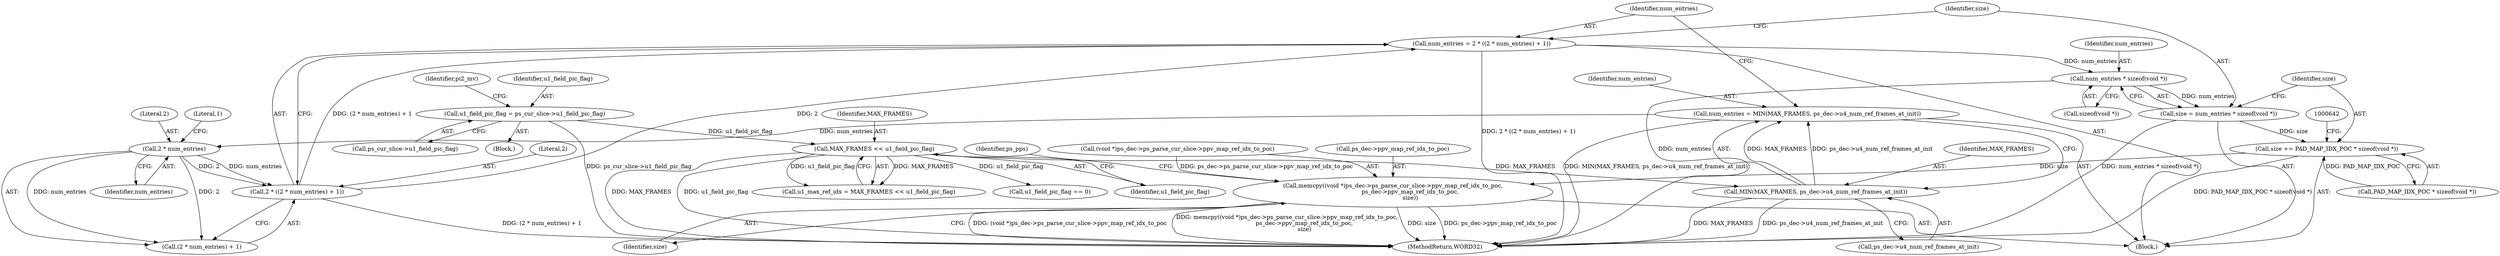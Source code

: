 digraph "0_Android_943323f1d9d3dd5c2634deb26cbe72343ca6b3db_2@API" {
"1000630" [label="(Call,num_entries * sizeof(void *))"];
"1000619" [label="(Call,num_entries = 2 * ((2 * num_entries) + 1))"];
"1000621" [label="(Call,2 * ((2 * num_entries) + 1))"];
"1000624" [label="(Call,2 * num_entries)"];
"1000612" [label="(Call,num_entries = MIN(MAX_FRAMES, ps_dec->u4_num_ref_frames_at_init))"];
"1000614" [label="(Call,MIN(MAX_FRAMES, ps_dec->u4_num_ref_frames_at_init))"];
"1000269" [label="(Call,MAX_FRAMES << u1_field_pic_flag)"];
"1000162" [label="(Call,u1_field_pic_flag = ps_cur_slice->u1_field_pic_flag)"];
"1000628" [label="(Call,size = num_entries * sizeof(void *))"];
"1000634" [label="(Call,size += PAD_MAP_IDX_POC * sizeof(void *))"];
"1000640" [label="(Call,memcpy((void *)ps_dec->ps_parse_cur_slice->ppv_map_ref_idx_to_poc,\n                   ps_dec->ppv_map_ref_idx_to_poc,\n                   size))"];
"1000625" [label="(Literal,2)"];
"1000609" [label="(Block,)"];
"1000628" [label="(Call,size = num_entries * sizeof(void *))"];
"1000620" [label="(Identifier,num_entries)"];
"1000267" [label="(Call,u1_max_ref_idx = MAX_FRAMES << u1_field_pic_flag)"];
"1000162" [label="(Call,u1_field_pic_flag = ps_cur_slice->u1_field_pic_flag)"];
"1000634" [label="(Call,size += PAD_MAP_IDX_POC * sizeof(void *))"];
"1000651" [label="(Identifier,size)"];
"1000626" [label="(Identifier,num_entries)"];
"1000174" [label="(Identifier,pi2_mv)"];
"1000654" [label="(Identifier,ps_pps)"];
"1000269" [label="(Call,MAX_FRAMES << u1_field_pic_flag)"];
"1000616" [label="(Call,ps_dec->u4_num_ref_frames_at_init)"];
"1000622" [label="(Literal,2)"];
"1001025" [label="(MethodReturn,WORD32)"];
"1000163" [label="(Identifier,u1_field_pic_flag)"];
"1000627" [label="(Literal,1)"];
"1000270" [label="(Identifier,MAX_FRAMES)"];
"1000635" [label="(Identifier,size)"];
"1000271" [label="(Identifier,u1_field_pic_flag)"];
"1000164" [label="(Call,ps_cur_slice->u1_field_pic_flag)"];
"1000648" [label="(Call,ps_dec->ppv_map_ref_idx_to_poc)"];
"1000629" [label="(Identifier,size)"];
"1000614" [label="(Call,MIN(MAX_FRAMES, ps_dec->u4_num_ref_frames_at_init))"];
"1000707" [label="(Call,u1_field_pic_flag == 0)"];
"1000615" [label="(Identifier,MAX_FRAMES)"];
"1000623" [label="(Call,(2 * num_entries) + 1)"];
"1000624" [label="(Call,2 * num_entries)"];
"1000632" [label="(Call,sizeof(void *))"];
"1000641" [label="(Call,(void *)ps_dec->ps_parse_cur_slice->ppv_map_ref_idx_to_poc)"];
"1000121" [label="(Block,)"];
"1000619" [label="(Call,num_entries = 2 * ((2 * num_entries) + 1))"];
"1000636" [label="(Call,PAD_MAP_IDX_POC * sizeof(void *))"];
"1000630" [label="(Call,num_entries * sizeof(void *))"];
"1000640" [label="(Call,memcpy((void *)ps_dec->ps_parse_cur_slice->ppv_map_ref_idx_to_poc,\n                   ps_dec->ppv_map_ref_idx_to_poc,\n                   size))"];
"1000613" [label="(Identifier,num_entries)"];
"1000612" [label="(Call,num_entries = MIN(MAX_FRAMES, ps_dec->u4_num_ref_frames_at_init))"];
"1000621" [label="(Call,2 * ((2 * num_entries) + 1))"];
"1000631" [label="(Identifier,num_entries)"];
"1000630" -> "1000628"  [label="AST: "];
"1000630" -> "1000632"  [label="CFG: "];
"1000631" -> "1000630"  [label="AST: "];
"1000632" -> "1000630"  [label="AST: "];
"1000628" -> "1000630"  [label="CFG: "];
"1000630" -> "1001025"  [label="DDG: num_entries"];
"1000630" -> "1000628"  [label="DDG: num_entries"];
"1000619" -> "1000630"  [label="DDG: num_entries"];
"1000619" -> "1000609"  [label="AST: "];
"1000619" -> "1000621"  [label="CFG: "];
"1000620" -> "1000619"  [label="AST: "];
"1000621" -> "1000619"  [label="AST: "];
"1000629" -> "1000619"  [label="CFG: "];
"1000619" -> "1001025"  [label="DDG: 2 * ((2 * num_entries) + 1)"];
"1000621" -> "1000619"  [label="DDG: 2"];
"1000621" -> "1000619"  [label="DDG: (2 * num_entries) + 1"];
"1000621" -> "1000623"  [label="CFG: "];
"1000622" -> "1000621"  [label="AST: "];
"1000623" -> "1000621"  [label="AST: "];
"1000621" -> "1001025"  [label="DDG: (2 * num_entries) + 1"];
"1000624" -> "1000621"  [label="DDG: 2"];
"1000624" -> "1000621"  [label="DDG: num_entries"];
"1000624" -> "1000623"  [label="AST: "];
"1000624" -> "1000626"  [label="CFG: "];
"1000625" -> "1000624"  [label="AST: "];
"1000626" -> "1000624"  [label="AST: "];
"1000627" -> "1000624"  [label="CFG: "];
"1000624" -> "1000623"  [label="DDG: 2"];
"1000624" -> "1000623"  [label="DDG: num_entries"];
"1000612" -> "1000624"  [label="DDG: num_entries"];
"1000612" -> "1000609"  [label="AST: "];
"1000612" -> "1000614"  [label="CFG: "];
"1000613" -> "1000612"  [label="AST: "];
"1000614" -> "1000612"  [label="AST: "];
"1000620" -> "1000612"  [label="CFG: "];
"1000612" -> "1001025"  [label="DDG: MIN(MAX_FRAMES, ps_dec->u4_num_ref_frames_at_init)"];
"1000614" -> "1000612"  [label="DDG: MAX_FRAMES"];
"1000614" -> "1000612"  [label="DDG: ps_dec->u4_num_ref_frames_at_init"];
"1000614" -> "1000616"  [label="CFG: "];
"1000615" -> "1000614"  [label="AST: "];
"1000616" -> "1000614"  [label="AST: "];
"1000614" -> "1001025"  [label="DDG: ps_dec->u4_num_ref_frames_at_init"];
"1000614" -> "1001025"  [label="DDG: MAX_FRAMES"];
"1000269" -> "1000614"  [label="DDG: MAX_FRAMES"];
"1000269" -> "1000267"  [label="AST: "];
"1000269" -> "1000271"  [label="CFG: "];
"1000270" -> "1000269"  [label="AST: "];
"1000271" -> "1000269"  [label="AST: "];
"1000267" -> "1000269"  [label="CFG: "];
"1000269" -> "1001025"  [label="DDG: MAX_FRAMES"];
"1000269" -> "1001025"  [label="DDG: u1_field_pic_flag"];
"1000269" -> "1000267"  [label="DDG: MAX_FRAMES"];
"1000269" -> "1000267"  [label="DDG: u1_field_pic_flag"];
"1000162" -> "1000269"  [label="DDG: u1_field_pic_flag"];
"1000269" -> "1000707"  [label="DDG: u1_field_pic_flag"];
"1000162" -> "1000121"  [label="AST: "];
"1000162" -> "1000164"  [label="CFG: "];
"1000163" -> "1000162"  [label="AST: "];
"1000164" -> "1000162"  [label="AST: "];
"1000174" -> "1000162"  [label="CFG: "];
"1000162" -> "1001025"  [label="DDG: ps_cur_slice->u1_field_pic_flag"];
"1000628" -> "1000609"  [label="AST: "];
"1000629" -> "1000628"  [label="AST: "];
"1000635" -> "1000628"  [label="CFG: "];
"1000628" -> "1001025"  [label="DDG: num_entries * sizeof(void *)"];
"1000628" -> "1000634"  [label="DDG: size"];
"1000634" -> "1000609"  [label="AST: "];
"1000634" -> "1000636"  [label="CFG: "];
"1000635" -> "1000634"  [label="AST: "];
"1000636" -> "1000634"  [label="AST: "];
"1000642" -> "1000634"  [label="CFG: "];
"1000634" -> "1001025"  [label="DDG: PAD_MAP_IDX_POC * sizeof(void *)"];
"1000636" -> "1000634"  [label="DDG: PAD_MAP_IDX_POC"];
"1000634" -> "1000640"  [label="DDG: size"];
"1000640" -> "1000609"  [label="AST: "];
"1000640" -> "1000651"  [label="CFG: "];
"1000641" -> "1000640"  [label="AST: "];
"1000648" -> "1000640"  [label="AST: "];
"1000651" -> "1000640"  [label="AST: "];
"1000654" -> "1000640"  [label="CFG: "];
"1000640" -> "1001025"  [label="DDG: (void *)ps_dec->ps_parse_cur_slice->ppv_map_ref_idx_to_poc"];
"1000640" -> "1001025"  [label="DDG: memcpy((void *)ps_dec->ps_parse_cur_slice->ppv_map_ref_idx_to_poc,\n                   ps_dec->ppv_map_ref_idx_to_poc,\n                   size)"];
"1000640" -> "1001025"  [label="DDG: size"];
"1000640" -> "1001025"  [label="DDG: ps_dec->ppv_map_ref_idx_to_poc"];
"1000641" -> "1000640"  [label="DDG: ps_dec->ps_parse_cur_slice->ppv_map_ref_idx_to_poc"];
}
